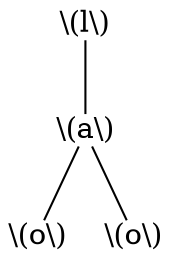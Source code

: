 graph {
	0 [label="\\(l\\)" shape=plain]
	1 [label="\\(a\\)" shape=plain]
	0 -- 1
	2 [label="\\(o\\)" shape=plain]
	1 -- 2
	3 [label="\\(o\\)" shape=plain]
	1 -- 3
}
